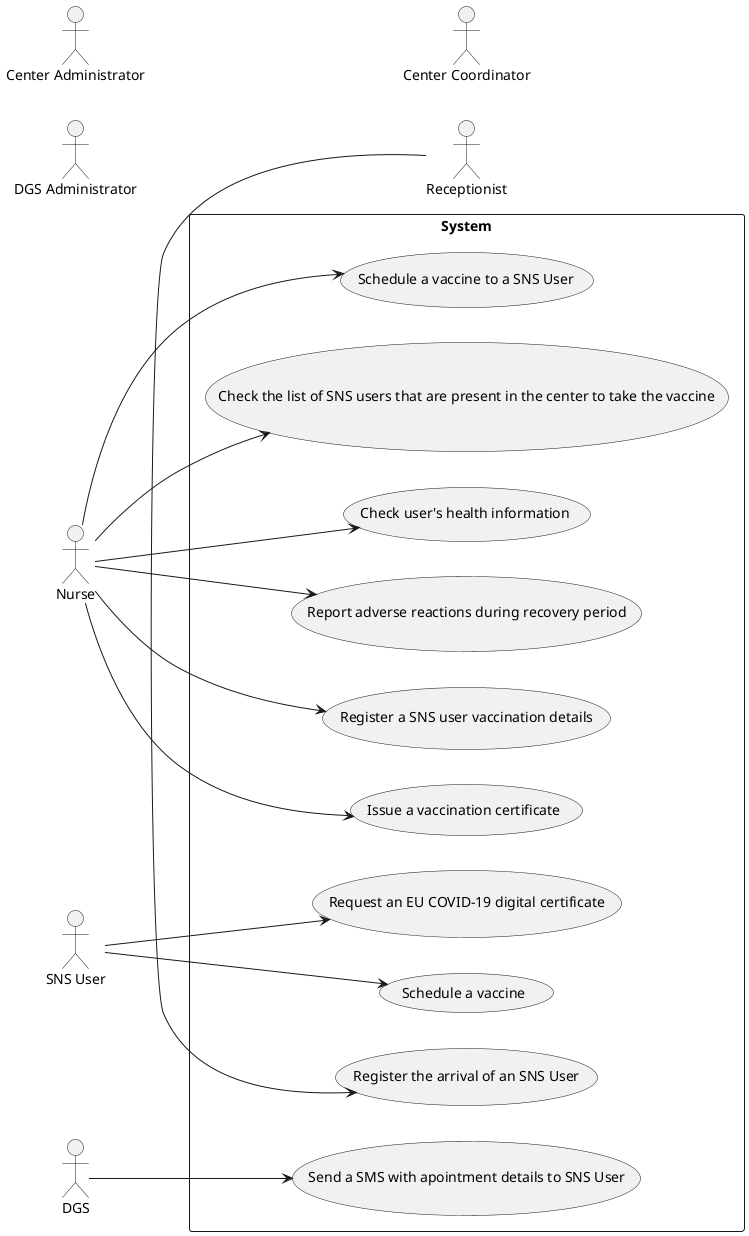 @startuml UCD

left to right direction

actor "SNS User" as user
actor "Nurse" as nurse
actor "Receptionist" as recept
actor "Center Administrator" as cadmin
actor "DGS Administrator" as dgsadmin
actor "Center Coordinator" as coordinator
actor "DGS" as dgs

rectangle System {
  usecase "Register the arrival of an SNS User" as UC10
  usecase "Schedule a vaccine" as UC01
  usecase "Request an EU COVID-19 digital certificate" as UC02
  usecase "Send a SMS with apointment details to SNS User" as UC03
  usecase "Issue a vaccination certificate" as UC04
  usecase "Schedule a vaccine to a SNS User" as UC05
  usecase "Check the list of SNS users that are present in the center to take the vaccine" as UC06
  usecase "Check user's health information" as UC07
  usecase "Report adverse reactions during recovery period" as UC08
  usecase "Register a SNS user vaccination details" as UC09

}

user --> UC01
user --> UC02
dgs --> UC03
nurse --> UC04
nurse --> UC05
nurse --> UC06
nurse --> UC07
nurse --> UC08
nurse -> UC09
recept -> UC10


@enduml
